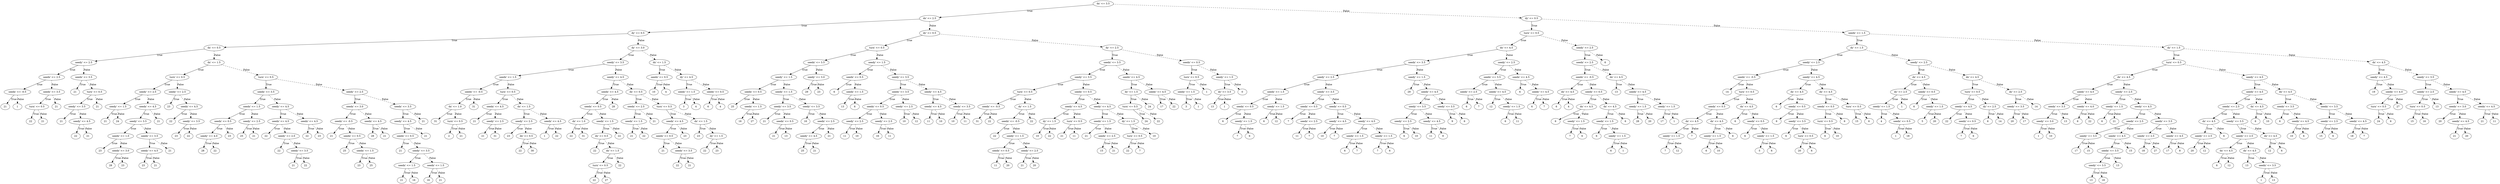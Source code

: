 digraph {
0 [label="dx' <= 3.5"];
1 [label="dx' <= 2.5"];
2 [label="dy' <= 0.5"];
3 [label="dx' <= 0.5"];
4 [label="seedy' <= 2.5"];
5 [label="seedx' <= 2.5"];
6 [label="seedx' <= -0.5"];
7 [label="21"];
6 -> 7 [label="True"];
8 [label="1"];
6 -> 8 [style="dashed", label="False"];
5 -> 6 [label="True"];
9 [label="seedx' <= 3.5"];
10 [label="turn' <= 0.5"];
11 [label="22"];
10 -> 11 [label="True"];
12 [label="21"];
10 -> 12 [style="dashed", label="False"];
9 -> 10 [label="True"];
13 [label="21"];
9 -> 13 [style="dashed", label="False"];
5 -> 9 [style="dashed", label="False"];
4 -> 5 [label="True"];
14 [label="seedx' <= 3.5"];
15 [label="21"];
14 -> 15 [label="True"];
16 [label="turn' <= 0.5"];
17 [label="seedy' <= 3.5"];
18 [label="21"];
17 -> 18 [label="True"];
19 [label="seedy' <= 4.5"];
20 [label="22"];
19 -> 20 [label="True"];
21 [label="21"];
19 -> 21 [style="dashed", label="False"];
17 -> 19 [style="dashed", label="False"];
16 -> 17 [label="True"];
22 [label="21"];
16 -> 22 [style="dashed", label="False"];
14 -> 16 [style="dashed", label="False"];
4 -> 14 [style="dashed", label="False"];
3 -> 4 [label="True"];
23 [label="dx' <= 1.5"];
24 [label="turn' <= 0.5"];
25 [label="seedy' <= 2.5"];
26 [label="seedy' <= 1.5"];
27 [label="21"];
26 -> 27 [label="True"];
28 [label="24"];
26 -> 28 [style="dashed", label="False"];
25 -> 26 [label="True"];
29 [label="seedx' <= 4.5"];
30 [label="seedy' <= 3.5"];
31 [label="seedx' <= 1.0"];
32 [label="23"];
31 -> 32 [label="True"];
33 [label="seedx' <= 3.0"];
34 [label="28"];
33 -> 34 [label="True"];
35 [label="23"];
33 -> 35 [style="dashed", label="False"];
31 -> 33 [style="dashed", label="False"];
30 -> 31 [label="True"];
36 [label="seedx' <= 3.5"];
37 [label="seedy' <= 4.5"];
38 [label="23"];
37 -> 38 [label="True"];
39 [label="21"];
37 -> 39 [style="dashed", label="False"];
36 -> 37 [label="True"];
40 [label="21"];
36 -> 40 [style="dashed", label="False"];
30 -> 36 [style="dashed", label="False"];
29 -> 30 [label="True"];
41 [label="21"];
29 -> 41 [style="dashed", label="False"];
25 -> 29 [style="dashed", label="False"];
24 -> 25 [label="True"];
42 [label="seedy' <= 2.5"];
43 [label="23"];
42 -> 43 [label="True"];
44 [label="seedx' <= 4.5"];
45 [label="22"];
44 -> 45 [label="True"];
46 [label="seedy' <= 3.5"];
47 [label="23"];
46 -> 47 [label="True"];
48 [label="22"];
46 -> 48 [style="dashed", label="False"];
44 -> 46 [style="dashed", label="False"];
42 -> 44 [style="dashed", label="False"];
24 -> 42 [style="dashed", label="False"];
23 -> 24 [label="True"];
49 [label="turn' <= 0.5"];
50 [label="seedx' <= 3.5"];
51 [label="seedx' <= 1.5"];
52 [label="seedx' <= 0.5"];
53 [label="seedy' <= 4.0"];
54 [label="28"];
53 -> 54 [label="True"];
55 [label="22"];
53 -> 55 [style="dashed", label="False"];
52 -> 53 [label="True"];
56 [label="23"];
52 -> 56 [style="dashed", label="False"];
51 -> 52 [label="True"];
57 [label="seedy' <= 2.5"];
58 [label="25"];
57 -> 58 [label="True"];
59 [label="21"];
57 -> 59 [style="dashed", label="False"];
51 -> 57 [style="dashed", label="False"];
50 -> 51 [label="True"];
60 [label="seedy' <= 4.5"];
61 [label="seedx' <= 4.5"];
62 [label="22"];
61 -> 62 [label="True"];
63 [label="seedy' <= 2.0"];
64 [label="22"];
63 -> 64 [label="True"];
65 [label="seedy' <= 3.5"];
66 [label="21"];
65 -> 66 [label="True"];
67 [label="22"];
65 -> 67 [style="dashed", label="False"];
63 -> 65 [style="dashed", label="False"];
61 -> 63 [style="dashed", label="False"];
60 -> 61 [label="True"];
68 [label="seedx' <= 4.5"];
69 [label="22"];
68 -> 69 [label="True"];
70 [label="23"];
68 -> 70 [style="dashed", label="False"];
60 -> 68 [style="dashed", label="False"];
50 -> 60 [style="dashed", label="False"];
49 -> 50 [label="True"];
71 [label="seedy' <= 2.5"];
72 [label="seedx' <= 3.0"];
73 [label="seedx' <= -0.5"];
74 [label="21"];
73 -> 74 [label="True"];
75 [label="seedx' <= 0.5"];
76 [label="25"];
75 -> 76 [label="True"];
77 [label="seedx' <= 1.5"];
78 [label="23"];
77 -> 78 [label="True"];
79 [label="25"];
77 -> 79 [style="dashed", label="False"];
75 -> 77 [style="dashed", label="False"];
73 -> 75 [style="dashed", label="False"];
72 -> 73 [label="True"];
80 [label="seedx' <= 4.5"];
81 [label="28"];
80 -> 81 [label="True"];
82 [label="21"];
80 -> 82 [style="dashed", label="False"];
72 -> 80 [style="dashed", label="False"];
71 -> 72 [label="True"];
83 [label="seedx' <= 3.5"];
84 [label="seedy' <= 4.5"];
85 [label="seedx' <= 0.5"];
86 [label="21"];
85 -> 86 [label="True"];
87 [label="seedy' <= 3.5"];
88 [label="seedx' <= 1.5"];
89 [label="21"];
88 -> 89 [label="True"];
90 [label="16"];
88 -> 90 [style="dashed", label="False"];
87 -> 88 [label="True"];
91 [label="seedx' <= 1.5"];
92 [label="16"];
91 -> 92 [label="True"];
93 [label="21"];
91 -> 93 [style="dashed", label="False"];
87 -> 91 [style="dashed", label="False"];
85 -> 87 [style="dashed", label="False"];
84 -> 85 [label="True"];
94 [label="21"];
84 -> 94 [style="dashed", label="False"];
83 -> 84 [label="True"];
95 [label="21"];
83 -> 95 [style="dashed", label="False"];
71 -> 83 [style="dashed", label="False"];
49 -> 71 [style="dashed", label="False"];
23 -> 49 [style="dashed", label="False"];
3 -> 23 [style="dashed", label="False"];
2 -> 3 [label="True"];
96 [label="dy' <= 3.0"];
97 [label="seedy' <= 3.5"];
98 [label="seedx' <= 1.5"];
99 [label="seedx' <= -0.5"];
100 [label="dx' <= 1.0"];
101 [label="31"];
100 -> 101 [label="True"];
102 [label="turn' <= 0.5"];
103 [label="2"];
102 -> 103 [label="True"];
104 [label="21"];
102 -> 104 [style="dashed", label="False"];
100 -> 102 [style="dashed", label="False"];
99 -> 100 [label="True"];
105 [label="31"];
99 -> 105 [style="dashed", label="False"];
98 -> 99 [label="True"];
106 [label="turn' <= 0.5"];
107 [label="seedx' <= 4.5"];
108 [label="21"];
107 -> 108 [label="True"];
109 [label="seedy' <= 2.5"];
110 [label="21"];
109 -> 110 [label="True"];
111 [label="31"];
109 -> 111 [style="dashed", label="False"];
107 -> 109 [style="dashed", label="False"];
106 -> 107 [label="True"];
112 [label="dx' <= 1.5"];
113 [label="seedy' <= 2.5"];
114 [label="23"];
113 -> 114 [label="True"];
115 [label="dx' <= 0.5"];
116 [label="22"];
115 -> 116 [label="True"];
117 [label="30"];
115 -> 117 [style="dashed", label="False"];
113 -> 115 [style="dashed", label="False"];
112 -> 113 [label="True"];
118 [label="seedx' <= 4.5"];
119 [label="1"];
118 -> 119 [label="True"];
120 [label="22"];
118 -> 120 [style="dashed", label="False"];
112 -> 118 [style="dashed", label="False"];
106 -> 112 [style="dashed", label="False"];
98 -> 106 [style="dashed", label="False"];
97 -> 98 [label="True"];
121 [label="seedy' <= 4.5"];
122 [label="seedx' <= 4.5"];
123 [label="seedx' <= 0.5"];
124 [label="dx' <= 1.0"];
125 [label="22"];
124 -> 125 [label="True"];
126 [label="31"];
124 -> 126 [style="dashed", label="False"];
123 -> 124 [label="True"];
127 [label="seedx' <= 1.5"];
128 [label="dx' <= 0.5"];
129 [label="22"];
128 -> 129 [label="True"];
130 [label="dx' <= 1.5"];
131 [label="turn' <= 0.5"];
132 [label="22"];
131 -> 132 [label="True"];
133 [label="27"];
131 -> 133 [style="dashed", label="False"];
130 -> 131 [label="True"];
134 [label="22"];
130 -> 134 [style="dashed", label="False"];
128 -> 130 [style="dashed", label="False"];
127 -> 128 [label="True"];
135 [label="22"];
127 -> 135 [style="dashed", label="False"];
123 -> 127 [style="dashed", label="False"];
122 -> 123 [label="True"];
136 [label="28"];
122 -> 136 [style="dashed", label="False"];
121 -> 122 [label="True"];
137 [label="dx' <= 0.5"];
138 [label="seedx' <= 2.5"];
139 [label="seedx' <= 1.5"];
140 [label="21"];
139 -> 140 [label="True"];
141 [label="22"];
139 -> 141 [style="dashed", label="False"];
138 -> 139 [label="True"];
142 [label="21"];
138 -> 142 [style="dashed", label="False"];
137 -> 138 [label="True"];
143 [label="turn' <= 0.5"];
144 [label="seedx' <= 4.5"];
145 [label="seedx' <= 0.5"];
146 [label="21"];
145 -> 146 [label="True"];
147 [label="seedx' <= 3.5"];
148 [label="22"];
147 -> 148 [label="True"];
149 [label="21"];
147 -> 149 [style="dashed", label="False"];
145 -> 147 [style="dashed", label="False"];
144 -> 145 [label="True"];
150 [label="23"];
144 -> 150 [style="dashed", label="False"];
143 -> 144 [label="True"];
151 [label="dx' <= 1.5"];
152 [label="23"];
151 -> 152 [label="True"];
153 [label="dy' <= 1.5"];
154 [label="22"];
153 -> 154 [label="True"];
155 [label="23"];
153 -> 155 [style="dashed", label="False"];
151 -> 153 [style="dashed", label="False"];
143 -> 151 [style="dashed", label="False"];
137 -> 143 [style="dashed", label="False"];
121 -> 137 [style="dashed", label="False"];
97 -> 121 [style="dashed", label="False"];
96 -> 97 [label="True"];
156 [label="dx' <= 1.5"];
157 [label="seedx' <= 0.5"];
158 [label="10"];
157 -> 158 [label="True"];
159 [label="4"];
157 -> 159 [style="dashed", label="False"];
156 -> 157 [label="True"];
160 [label="dy' <= 4.5"];
161 [label="seedy' <= 1.5"];
162 [label="3"];
161 -> 162 [label="True"];
163 [label="4"];
161 -> 163 [style="dashed", label="False"];
160 -> 161 [label="True"];
164 [label="seedx' <= 0.5"];
165 [label="6"];
164 -> 165 [label="True"];
166 [label="4"];
164 -> 166 [style="dashed", label="False"];
160 -> 164 [style="dashed", label="False"];
156 -> 160 [style="dashed", label="False"];
96 -> 156 [style="dashed", label="False"];
2 -> 96 [style="dashed", label="False"];
1 -> 2 [label="True"];
167 [label="dy' <= 0.5"];
168 [label="turn' <= 0.5"];
169 [label="seedx' <= 3.5"];
170 [label="seedy' <= 1.5"];
171 [label="seedx' <= 0.5"];
172 [label="25"];
171 -> 172 [label="True"];
173 [label="seedx' <= 1.5"];
174 [label="16"];
173 -> 174 [label="True"];
175 [label="27"];
173 -> 175 [style="dashed", label="False"];
171 -> 173 [style="dashed", label="False"];
170 -> 171 [label="True"];
176 [label="seedx' <= 1.5"];
177 [label="seedy' <= 3.5"];
178 [label="21"];
177 -> 178 [label="True"];
179 [label="seedx' <= 0.5"];
180 [label="21"];
179 -> 180 [label="True"];
181 [label="13"];
179 -> 181 [style="dashed", label="False"];
177 -> 179 [style="dashed", label="False"];
176 -> 177 [label="True"];
182 [label="seedy' <= 3.5"];
183 [label="16"];
182 -> 183 [label="True"];
184 [label="seedx' <= 2.5"];
185 [label="seedy' <= 4.5"];
186 [label="25"];
185 -> 186 [label="True"];
187 [label="21"];
185 -> 187 [style="dashed", label="False"];
184 -> 185 [label="True"];
188 [label="21"];
184 -> 188 [style="dashed", label="False"];
182 -> 184 [style="dashed", label="False"];
176 -> 182 [style="dashed", label="False"];
170 -> 176 [style="dashed", label="False"];
169 -> 170 [label="True"];
189 [label="seedy' <= 3.0"];
190 [label="29"];
189 -> 190 [label="True"];
191 [label="23"];
189 -> 191 [style="dashed", label="False"];
169 -> 189 [style="dashed", label="False"];
168 -> 169 [label="True"];
192 [label="seedy' <= 1.5"];
193 [label="seedx' <= 0.5"];
194 [label="6"];
193 -> 194 [label="True"];
195 [label="seedx' <= 1.5"];
196 [label="13"];
195 -> 196 [label="True"];
197 [label="6"];
195 -> 197 [style="dashed", label="False"];
193 -> 195 [style="dashed", label="False"];
192 -> 193 [label="True"];
198 [label="seedy' <= 3.5"];
199 [label="seedx' <= 3.5"];
200 [label="seedx' <= 0.5"];
201 [label="seedy' <= 2.5"];
202 [label="11"];
201 -> 202 [label="True"];
203 [label="10"];
201 -> 203 [style="dashed", label="False"];
200 -> 201 [label="True"];
204 [label="seedy' <= 2.5"];
205 [label="16"];
204 -> 205 [label="True"];
206 [label="11"];
204 -> 206 [style="dashed", label="False"];
200 -> 204 [style="dashed", label="False"];
199 -> 200 [label="True"];
207 [label="seedy' <= 2.5"];
208 [label="10"];
207 -> 208 [label="True"];
209 [label="12"];
207 -> 209 [style="dashed", label="False"];
199 -> 207 [style="dashed", label="False"];
198 -> 199 [label="True"];
210 [label="seedy' <= 4.5"];
211 [label="seedx' <= 4.5"];
212 [label="11"];
211 -> 212 [label="True"];
213 [label="10"];
211 -> 213 [style="dashed", label="False"];
210 -> 211 [label="True"];
214 [label="seedx' <= 3.5"];
215 [label="10"];
214 -> 215 [label="True"];
216 [label="11"];
214 -> 216 [style="dashed", label="False"];
210 -> 214 [style="dashed", label="False"];
198 -> 210 [style="dashed", label="False"];
192 -> 198 [style="dashed", label="False"];
168 -> 192 [style="dashed", label="False"];
167 -> 168 [label="True"];
217 [label="dy' <= 2.5"];
218 [label="seedx' <= 3.5"];
219 [label="seedy' <= 3.5"];
220 [label="turn' <= 0.5"];
221 [label="seedx' <= -0.5"];
222 [label="31"];
221 -> 222 [label="True"];
223 [label="22"];
221 -> 223 [style="dashed", label="False"];
220 -> 221 [label="True"];
224 [label="dy' <= 1.5"];
225 [label="seedx' <= -0.5"];
226 [label="22"];
225 -> 226 [label="True"];
227 [label="seedy' <= 1.5"];
228 [label="seedx' <= 0.5"];
229 [label="11"];
228 -> 229 [label="True"];
230 [label="20"];
228 -> 230 [style="dashed", label="False"];
227 -> 228 [label="True"];
231 [label="seedy' <= 2.5"];
232 [label="21"];
231 -> 232 [label="True"];
233 [label="20"];
231 -> 233 [style="dashed", label="False"];
227 -> 231 [style="dashed", label="False"];
225 -> 227 [style="dashed", label="False"];
224 -> 225 [label="True"];
234 [label="22"];
224 -> 234 [style="dashed", label="False"];
220 -> 224 [style="dashed", label="False"];
219 -> 220 [label="True"];
235 [label="seedx' <= 0.5"];
236 [label="seedy' <= 4.5"];
237 [label="dy' <= 1.5"];
238 [label="10"];
237 -> 238 [label="True"];
239 [label="22"];
237 -> 239 [style="dashed", label="False"];
236 -> 237 [label="True"];
240 [label="turn' <= 0.5"];
241 [label="21"];
240 -> 241 [label="True"];
242 [label="11"];
240 -> 242 [style="dashed", label="False"];
236 -> 240 [style="dashed", label="False"];
235 -> 236 [label="True"];
243 [label="seedy' <= 4.5"];
244 [label="seedx' <= 1.5"];
245 [label="21"];
244 -> 245 [label="True"];
246 [label="seedx' <= 2.5"];
247 [label="15"];
246 -> 247 [label="True"];
248 [label="21"];
246 -> 248 [style="dashed", label="False"];
244 -> 246 [style="dashed", label="False"];
243 -> 244 [label="True"];
249 [label="dy' <= 1.5"];
250 [label="turn' <= 0.5"];
251 [label="22"];
250 -> 251 [label="True"];
252 [label="7"];
250 -> 252 [style="dashed", label="False"];
249 -> 250 [label="True"];
253 [label="10"];
249 -> 253 [style="dashed", label="False"];
243 -> 249 [style="dashed", label="False"];
235 -> 243 [style="dashed", label="False"];
219 -> 235 [style="dashed", label="False"];
218 -> 219 [label="True"];
254 [label="seedx' <= 4.5"];
255 [label="dy' <= 1.5"];
256 [label="turn' <= 0.5"];
257 [label="24"];
256 -> 257 [label="True"];
258 [label="22"];
256 -> 258 [style="dashed", label="False"];
255 -> 256 [label="True"];
259 [label="24"];
255 -> 259 [style="dashed", label="False"];
254 -> 255 [label="True"];
260 [label="seedy' <= 4.5"];
261 [label="17"];
260 -> 261 [label="True"];
262 [label="22"];
260 -> 262 [style="dashed", label="False"];
254 -> 260 [style="dashed", label="False"];
218 -> 254 [style="dashed", label="False"];
217 -> 218 [label="True"];
263 [label="seedx' <= 0.5"];
264 [label="turn' <= 0.5"];
265 [label="seedy' <= 1.5"];
266 [label="3"];
265 -> 266 [label="True"];
267 [label="1"];
265 -> 267 [style="dashed", label="False"];
264 -> 265 [label="True"];
268 [label="1"];
264 -> 268 [style="dashed", label="False"];
263 -> 264 [label="True"];
269 [label="seedy' <= 1.5"];
270 [label="dy' <= 3.5"];
271 [label="13"];
270 -> 271 [label="True"];
272 [label="1"];
270 -> 272 [style="dashed", label="False"];
269 -> 270 [label="True"];
273 [label="0"];
269 -> 273 [style="dashed", label="False"];
263 -> 269 [style="dashed", label="False"];
217 -> 263 [style="dashed", label="False"];
167 -> 217 [style="dashed", label="False"];
1 -> 167 [style="dashed", label="False"];
0 -> 1 [label="True"];
274 [label="dy' <= 0.5"];
275 [label="turn' <= 0.5"];
276 [label="dx' <= 4.5"];
277 [label="seedx' <= 3.5"];
278 [label="seedy' <= 2.5"];
279 [label="seedx' <= 1.5"];
280 [label="seedx' <= 0.5"];
281 [label="6"];
280 -> 281 [label="True"];
282 [label="seedy' <= 1.5"];
283 [label="7"];
282 -> 283 [label="True"];
284 [label="6"];
282 -> 284 [style="dashed", label="False"];
280 -> 282 [style="dashed", label="False"];
279 -> 280 [label="True"];
285 [label="seedy' <= 1.5"];
286 [label="6"];
285 -> 286 [label="True"];
287 [label="12"];
285 -> 287 [style="dashed", label="False"];
279 -> 285 [style="dashed", label="False"];
278 -> 279 [label="True"];
288 [label="seedy' <= 3.5"];
289 [label="seedx' <= 0.5"];
290 [label="7"];
289 -> 290 [label="True"];
291 [label="seedx' <= 2.5"];
292 [label="11"];
291 -> 292 [label="True"];
293 [label="7"];
291 -> 293 [style="dashed", label="False"];
289 -> 291 [style="dashed", label="False"];
288 -> 289 [label="True"];
294 [label="seedx' <= 0.5"];
295 [label="seedy' <= 4.5"];
296 [label="10"];
295 -> 296 [label="True"];
297 [label="7"];
295 -> 297 [style="dashed", label="False"];
294 -> 295 [label="True"];
298 [label="seedy' <= 4.5"];
299 [label="seedx' <= 1.5"];
300 [label="6"];
299 -> 300 [label="True"];
301 [label="7"];
299 -> 301 [style="dashed", label="False"];
298 -> 299 [label="True"];
302 [label="seedx' <= 1.5"];
303 [label="7"];
302 -> 303 [label="True"];
304 [label="6"];
302 -> 304 [style="dashed", label="False"];
298 -> 302 [style="dashed", label="False"];
294 -> 298 [style="dashed", label="False"];
288 -> 294 [style="dashed", label="False"];
278 -> 288 [style="dashed", label="False"];
277 -> 278 [label="True"];
305 [label="seedy' <= 1.5"];
306 [label="29"];
305 -> 306 [label="True"];
307 [label="seedx' <= 4.5"];
308 [label="seedy' <= 3.5"];
309 [label="seedy' <= 2.5"];
310 [label="6"];
309 -> 310 [label="True"];
311 [label="10"];
309 -> 311 [style="dashed", label="False"];
308 -> 309 [label="True"];
312 [label="seedy' <= 4.5"];
313 [label="11"];
312 -> 313 [label="True"];
314 [label="9"];
312 -> 314 [style="dashed", label="False"];
308 -> 312 [style="dashed", label="False"];
307 -> 308 [label="True"];
315 [label="seedy' <= 3.5"];
316 [label="9"];
315 -> 316 [label="True"];
317 [label="6"];
315 -> 317 [style="dashed", label="False"];
307 -> 315 [style="dashed", label="False"];
305 -> 307 [style="dashed", label="False"];
277 -> 305 [style="dashed", label="False"];
276 -> 277 [label="True"];
318 [label="seedy' <= 2.5"];
319 [label="seedx' <= 3.5"];
320 [label="seedx' <= 2.5"];
321 [label="6"];
320 -> 321 [label="True"];
322 [label="7"];
320 -> 322 [style="dashed", label="False"];
319 -> 320 [label="True"];
323 [label="seedx' <= 4.5"];
324 [label="12"];
323 -> 324 [label="True"];
325 [label="seedy' <= 1.5"];
326 [label="6"];
325 -> 326 [label="True"];
327 [label="11"];
325 -> 327 [style="dashed", label="False"];
323 -> 325 [style="dashed", label="False"];
319 -> 323 [style="dashed", label="False"];
318 -> 319 [label="True"];
328 [label="seedx' <= 4.5"];
329 [label="6"];
328 -> 329 [label="True"];
330 [label="seedy' <= 4.5"];
331 [label="6"];
330 -> 331 [label="True"];
332 [label="7"];
330 -> 332 [style="dashed", label="False"];
328 -> 330 [style="dashed", label="False"];
318 -> 328 [style="dashed", label="False"];
276 -> 318 [style="dashed", label="False"];
275 -> 276 [label="True"];
333 [label="seedy' <= 2.5"];
334 [label="seedx' <= 2.5"];
335 [label="seedx' <= -0.5"];
336 [label="dx' <= 4.5"];
337 [label="6"];
336 -> 337 [label="True"];
338 [label="4"];
336 -> 338 [style="dashed", label="False"];
335 -> 336 [label="True"];
339 [label="seedx' <= 0.5"];
340 [label="dx' <= 4.5"];
341 [label="6"];
340 -> 341 [label="True"];
342 [label="seedy' <= 1.5"];
343 [label="7"];
342 -> 343 [label="True"];
344 [label="6"];
342 -> 344 [style="dashed", label="False"];
340 -> 342 [style="dashed", label="False"];
339 -> 340 [label="True"];
345 [label="dx' <= 4.5"];
346 [label="seedx' <= 1.5"];
347 [label="6"];
346 -> 347 [label="True"];
348 [label="seedy' <= 1.5"];
349 [label="6"];
348 -> 349 [label="True"];
350 [label="1"];
348 -> 350 [style="dashed", label="False"];
346 -> 348 [style="dashed", label="False"];
345 -> 346 [label="True"];
351 [label="6"];
345 -> 351 [style="dashed", label="False"];
339 -> 345 [style="dashed", label="False"];
335 -> 339 [style="dashed", label="False"];
334 -> 335 [label="True"];
352 [label="dx' <= 4.5"];
353 [label="13"];
352 -> 353 [label="True"];
354 [label="seedx' <= 4.5"];
355 [label="seedy' <= 1.5"];
356 [label="28"];
355 -> 356 [label="True"];
357 [label="20"];
355 -> 357 [style="dashed", label="False"];
354 -> 355 [label="True"];
358 [label="seedy' <= 1.5"];
359 [label="17"];
358 -> 359 [label="True"];
360 [label="1"];
358 -> 360 [style="dashed", label="False"];
354 -> 358 [style="dashed", label="False"];
352 -> 354 [style="dashed", label="False"];
334 -> 352 [style="dashed", label="False"];
333 -> 334 [label="True"];
361 [label="6"];
333 -> 361 [style="dashed", label="False"];
275 -> 333 [style="dashed", label="False"];
274 -> 275 [label="True"];
362 [label="seedx' <= 1.5"];
363 [label="dy' <= 1.5"];
364 [label="seedy' <= 2.5"];
365 [label="seedx' <= -0.5"];
366 [label="14"];
365 -> 366 [label="True"];
367 [label="turn' <= 0.5"];
368 [label="seedx' <= 0.5"];
369 [label="dx' <= 4.5"];
370 [label="seedy' <= 1.5"];
371 [label="7"];
370 -> 371 [label="True"];
372 [label="12"];
370 -> 372 [style="dashed", label="False"];
369 -> 370 [label="True"];
373 [label="7"];
369 -> 373 [style="dashed", label="False"];
368 -> 369 [label="True"];
374 [label="dx' <= 4.5"];
375 [label="seedy' <= 1.5"];
376 [label="6"];
375 -> 376 [label="True"];
377 [label="10"];
375 -> 377 [style="dashed", label="False"];
374 -> 375 [label="True"];
378 [label="6"];
374 -> 378 [style="dashed", label="False"];
368 -> 374 [style="dashed", label="False"];
367 -> 368 [label="True"];
379 [label="dx' <= 4.5"];
380 [label="6"];
379 -> 380 [label="True"];
381 [label="seedx' <= 0.5"];
382 [label="6"];
381 -> 382 [label="True"];
383 [label="seedy' <= 1.5"];
384 [label="5"];
383 -> 384 [label="True"];
385 [label="6"];
383 -> 385 [style="dashed", label="False"];
381 -> 383 [style="dashed", label="False"];
379 -> 381 [style="dashed", label="False"];
367 -> 379 [style="dashed", label="False"];
365 -> 367 [style="dashed", label="False"];
364 -> 365 [label="True"];
386 [label="seedy' <= 4.5"];
387 [label="dx' <= 4.5"];
388 [label="6"];
387 -> 388 [label="True"];
389 [label="seedx' <= 0.5"];
390 [label="6"];
389 -> 390 [label="True"];
391 [label="seedy' <= 3.5"];
392 [label="6"];
391 -> 392 [label="True"];
393 [label="turn' <= 0.5"];
394 [label="20"];
393 -> 394 [label="True"];
395 [label="6"];
393 -> 395 [style="dashed", label="False"];
391 -> 393 [style="dashed", label="False"];
389 -> 391 [style="dashed", label="False"];
387 -> 389 [style="dashed", label="False"];
386 -> 387 [label="True"];
396 [label="dx' <= 4.5"];
397 [label="seedx' <= 0.5"];
398 [label="turn' <= 0.5"];
399 [label="6"];
398 -> 399 [label="True"];
400 [label="10"];
398 -> 400 [style="dashed", label="False"];
397 -> 398 [label="True"];
401 [label="6"];
397 -> 401 [style="dashed", label="False"];
396 -> 397 [label="True"];
402 [label="turn' <= 0.5"];
403 [label="15"];
402 -> 403 [label="True"];
404 [label="6"];
402 -> 404 [style="dashed", label="False"];
396 -> 402 [style="dashed", label="False"];
386 -> 396 [style="dashed", label="False"];
364 -> 386 [style="dashed", label="False"];
363 -> 364 [label="True"];
405 [label="seedy' <= 2.5"];
406 [label="dx' <= 4.5"];
407 [label="dy' <= 2.5"];
408 [label="seedy' <= 1.5"];
409 [label="4"];
408 -> 409 [label="True"];
410 [label="seedx' <= 0.5"];
411 [label="1"];
410 -> 411 [label="True"];
412 [label="18"];
410 -> 412 [style="dashed", label="False"];
408 -> 410 [style="dashed", label="False"];
407 -> 408 [label="True"];
413 [label="1"];
407 -> 413 [style="dashed", label="False"];
406 -> 407 [label="True"];
414 [label="seedx' <= 0.5"];
415 [label="6"];
414 -> 415 [label="True"];
416 [label="seedy' <= 1.5"];
417 [label="5"];
416 -> 417 [label="True"];
418 [label="20"];
416 -> 418 [style="dashed", label="False"];
414 -> 416 [style="dashed", label="False"];
406 -> 414 [style="dashed", label="False"];
405 -> 406 [label="True"];
419 [label="dx' <= 4.5"];
420 [label="turn' <= 0.5"];
421 [label="seedy' <= 4.5"];
422 [label="22"];
421 -> 422 [label="True"];
423 [label="seedx' <= 0.5"];
424 [label="7"];
423 -> 424 [label="True"];
425 [label="6"];
423 -> 425 [style="dashed", label="False"];
421 -> 423 [style="dashed", label="False"];
420 -> 421 [label="True"];
426 [label="dy' <= 2.5"];
427 [label="6"];
426 -> 427 [label="True"];
428 [label="14"];
426 -> 428 [style="dashed", label="False"];
420 -> 426 [style="dashed", label="False"];
419 -> 420 [label="True"];
429 [label="dy' <= 2.5"];
430 [label="seedy' <= 3.5"];
431 [label="20"];
430 -> 431 [label="True"];
432 [label="17"];
430 -> 432 [style="dashed", label="False"];
429 -> 430 [label="True"];
433 [label="14"];
429 -> 433 [style="dashed", label="False"];
419 -> 429 [style="dashed", label="False"];
405 -> 419 [style="dashed", label="False"];
363 -> 405 [style="dashed", label="False"];
362 -> 363 [label="True"];
434 [label="dy' <= 1.5"];
435 [label="turn' <= 0.5"];
436 [label="dx' <= 4.5"];
437 [label="seedy' <= 4.5"];
438 [label="seedx' <= 3.5"];
439 [label="seedy' <= 3.0"];
440 [label="1"];
439 -> 440 [label="True"];
441 [label="10"];
439 -> 441 [style="dashed", label="False"];
438 -> 439 [label="True"];
442 [label="13"];
438 -> 442 [style="dashed", label="False"];
437 -> 438 [label="True"];
443 [label="seedx' <= 4.0"];
444 [label="6"];
443 -> 444 [label="True"];
445 [label="22"];
443 -> 445 [style="dashed", label="False"];
437 -> 443 [style="dashed", label="False"];
436 -> 437 [label="True"];
446 [label="seedy' <= 2.5"];
447 [label="seedy' <= 1.5"];
448 [label="6"];
447 -> 448 [label="True"];
449 [label="21"];
447 -> 449 [style="dashed", label="False"];
446 -> 447 [label="True"];
450 [label="seedy' <= 4.5"];
451 [label="seedx' <= 2.5"];
452 [label="seedy' <= 3.5"];
453 [label="17"];
452 -> 453 [label="True"];
454 [label="15"];
452 -> 454 [style="dashed", label="False"];
451 -> 452 [label="True"];
455 [label="seedx' <= 4.5"];
456 [label="seedx' <= 3.5"];
457 [label="seedy' <= 3.5"];
458 [label="13"];
457 -> 458 [label="True"];
459 [label="18"];
457 -> 459 [style="dashed", label="False"];
456 -> 457 [label="True"];
460 [label="13"];
456 -> 460 [style="dashed", label="False"];
455 -> 456 [label="True"];
461 [label="15"];
455 -> 461 [style="dashed", label="False"];
451 -> 455 [style="dashed", label="False"];
450 -> 451 [label="True"];
462 [label="seedx' <= 3.5"];
463 [label="seedx' <= 2.5"];
464 [label="18"];
463 -> 464 [label="True"];
465 [label="27"];
463 -> 465 [style="dashed", label="False"];
462 -> 463 [label="True"];
466 [label="seedx' <= 4.5"];
467 [label="17"];
466 -> 467 [label="True"];
468 [label="8"];
466 -> 468 [style="dashed", label="False"];
462 -> 466 [style="dashed", label="False"];
450 -> 462 [style="dashed", label="False"];
446 -> 450 [style="dashed", label="False"];
436 -> 446 [style="dashed", label="False"];
435 -> 436 [label="True"];
469 [label="seedy' <= 4.5"];
470 [label="seedx' <= 4.5"];
471 [label="seedx' <= 2.5"];
472 [label="dx' <= 4.5"];
473 [label="seedy' <= 2.5"];
474 [label="20"];
473 -> 474 [label="True"];
475 [label="12"];
473 -> 475 [style="dashed", label="False"];
472 -> 473 [label="True"];
476 [label="6"];
472 -> 476 [style="dashed", label="False"];
471 -> 472 [label="True"];
477 [label="seedy' <= 3.5"];
478 [label="seedy' <= 2.5"];
479 [label="dx' <= 4.5"];
480 [label="6"];
479 -> 480 [label="True"];
481 [label="12"];
479 -> 481 [style="dashed", label="False"];
478 -> 479 [label="True"];
482 [label="dx' <= 4.5"];
483 [label="13"];
482 -> 483 [label="True"];
484 [label="seedx' <= 3.5"];
485 [label="1"];
484 -> 485 [label="True"];
486 [label="13"];
484 -> 486 [style="dashed", label="False"];
482 -> 484 [style="dashed", label="False"];
478 -> 482 [style="dashed", label="False"];
477 -> 478 [label="True"];
487 [label="dx' <= 4.5"];
488 [label="12"];
487 -> 488 [label="True"];
489 [label="6"];
487 -> 489 [style="dashed", label="False"];
477 -> 487 [style="dashed", label="False"];
471 -> 477 [style="dashed", label="False"];
470 -> 471 [label="True"];
490 [label="dx' <= 4.5"];
491 [label="6"];
490 -> 491 [label="True"];
492 [label="10"];
490 -> 492 [style="dashed", label="False"];
470 -> 490 [style="dashed", label="False"];
469 -> 470 [label="True"];
493 [label="dx' <= 4.5"];
494 [label="seedx' <= 3.5"];
495 [label="6"];
494 -> 495 [label="True"];
496 [label="seedx' <= 4.5"];
497 [label="10"];
496 -> 497 [label="True"];
498 [label="6"];
496 -> 498 [style="dashed", label="False"];
494 -> 496 [style="dashed", label="False"];
493 -> 494 [label="True"];
499 [label="seedx' <= 3.5"];
500 [label="seedx' <= 2.5"];
501 [label="15"];
500 -> 501 [label="True"];
502 [label="6"];
500 -> 502 [style="dashed", label="False"];
499 -> 500 [label="True"];
503 [label="seedx' <= 4.5"];
504 [label="18"];
503 -> 504 [label="True"];
505 [label="7"];
503 -> 505 [style="dashed", label="False"];
499 -> 503 [style="dashed", label="False"];
493 -> 499 [style="dashed", label="False"];
469 -> 493 [style="dashed", label="False"];
435 -> 469 [style="dashed", label="False"];
434 -> 435 [label="True"];
506 [label="dx' <= 4.5"];
507 [label="seedy' <= 4.5"];
508 [label="19"];
507 -> 508 [label="True"];
509 [label="seedx' <= 4.0"];
510 [label="turn' <= 0.5"];
511 [label="24"];
510 -> 511 [label="True"];
512 [label="6"];
510 -> 512 [style="dashed", label="False"];
509 -> 510 [label="True"];
513 [label="27"];
509 -> 513 [style="dashed", label="False"];
507 -> 509 [style="dashed", label="False"];
506 -> 507 [label="True"];
514 [label="seedy' <= 3.5"];
515 [label="seedx' <= 2.5"];
516 [label="turn' <= 0.5"];
517 [label="15"];
516 -> 517 [label="True"];
518 [label="16"];
516 -> 518 [style="dashed", label="False"];
515 -> 516 [label="True"];
519 [label="13"];
515 -> 519 [style="dashed", label="False"];
514 -> 515 [label="True"];
520 [label="seedy' <= 4.5"];
521 [label="seedx' <= 3.0"];
522 [label="20"];
521 -> 522 [label="True"];
523 [label="seedx' <= 4.5"];
524 [label="21"];
523 -> 524 [label="True"];
525 [label="20"];
523 -> 525 [style="dashed", label="False"];
521 -> 523 [style="dashed", label="False"];
520 -> 521 [label="True"];
526 [label="seedx' <= 4.5"];
527 [label="21"];
526 -> 527 [label="True"];
528 [label="11"];
526 -> 528 [style="dashed", label="False"];
520 -> 526 [style="dashed", label="False"];
514 -> 520 [style="dashed", label="False"];
506 -> 514 [style="dashed", label="False"];
434 -> 506 [style="dashed", label="False"];
362 -> 434 [style="dashed", label="False"];
274 -> 362 [style="dashed", label="False"];
0 -> 274 [style="dashed", label="False"];

}
